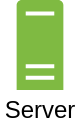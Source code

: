 <mxfile version="14.6.13" type="device"><diagram id="Yl5ICc1BmdpfOhAvcS4o" name="Seite-1"><mxGraphModel dx="1086" dy="966" grid="1" gridSize="10" guides="1" tooltips="1" connect="1" arrows="1" fold="1" page="1" pageScale="1" pageWidth="827" pageHeight="1169" math="0" shadow="0"><root><mxCell id="0"/><mxCell id="1" parent="0"/><mxCell id="ka7ljs3RvzFugOkMhEa4-1" value="" style="group" vertex="1" connectable="0" parent="1"><mxGeometry x="40" y="40" width="40" height="65" as="geometry"/></mxCell><mxCell id="ka7ljs3RvzFugOkMhEa4-2" value="" style="pointerEvents=1;shadow=0;dashed=0;html=1;strokeColor=none;labelPosition=center;verticalLabelPosition=bottom;verticalAlign=top;outlineConnect=0;align=center;shape=mxgraph.office.servers.server_generic;fillColor=#7FBA42;aspect=fixed;" vertex="1" parent="ka7ljs3RvzFugOkMhEa4-1"><mxGeometry x="8.32" width="23.36" height="45" as="geometry"/></mxCell><mxCell id="ka7ljs3RvzFugOkMhEa4-3" value="Server" style="text;html=1;strokeColor=none;fillColor=none;align=center;verticalAlign=middle;whiteSpace=wrap;rounded=0;" vertex="1" parent="ka7ljs3RvzFugOkMhEa4-1"><mxGeometry y="45" width="40" height="20" as="geometry"/></mxCell></root></mxGraphModel></diagram></mxfile>